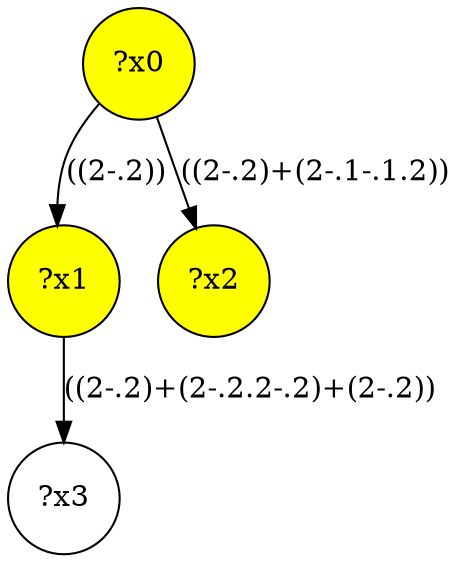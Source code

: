 digraph g {
	x1 [fillcolor="yellow", style="filled," shape=circle, label="?x1"];
	x2 [fillcolor="yellow", style="filled," shape=circle, label="?x2"];
	x0 [fillcolor="yellow", style="filled," shape=circle, label="?x0"];
	x0 -> x1 [label="((2-.2))"];
	x0 -> x2 [label="((2-.2)+(2-.1-.1.2))"];
	x3 [shape=circle, label="?x3"];
	x1 -> x3 [label="((2-.2)+(2-.2.2-.2)+(2-.2))"];
}
